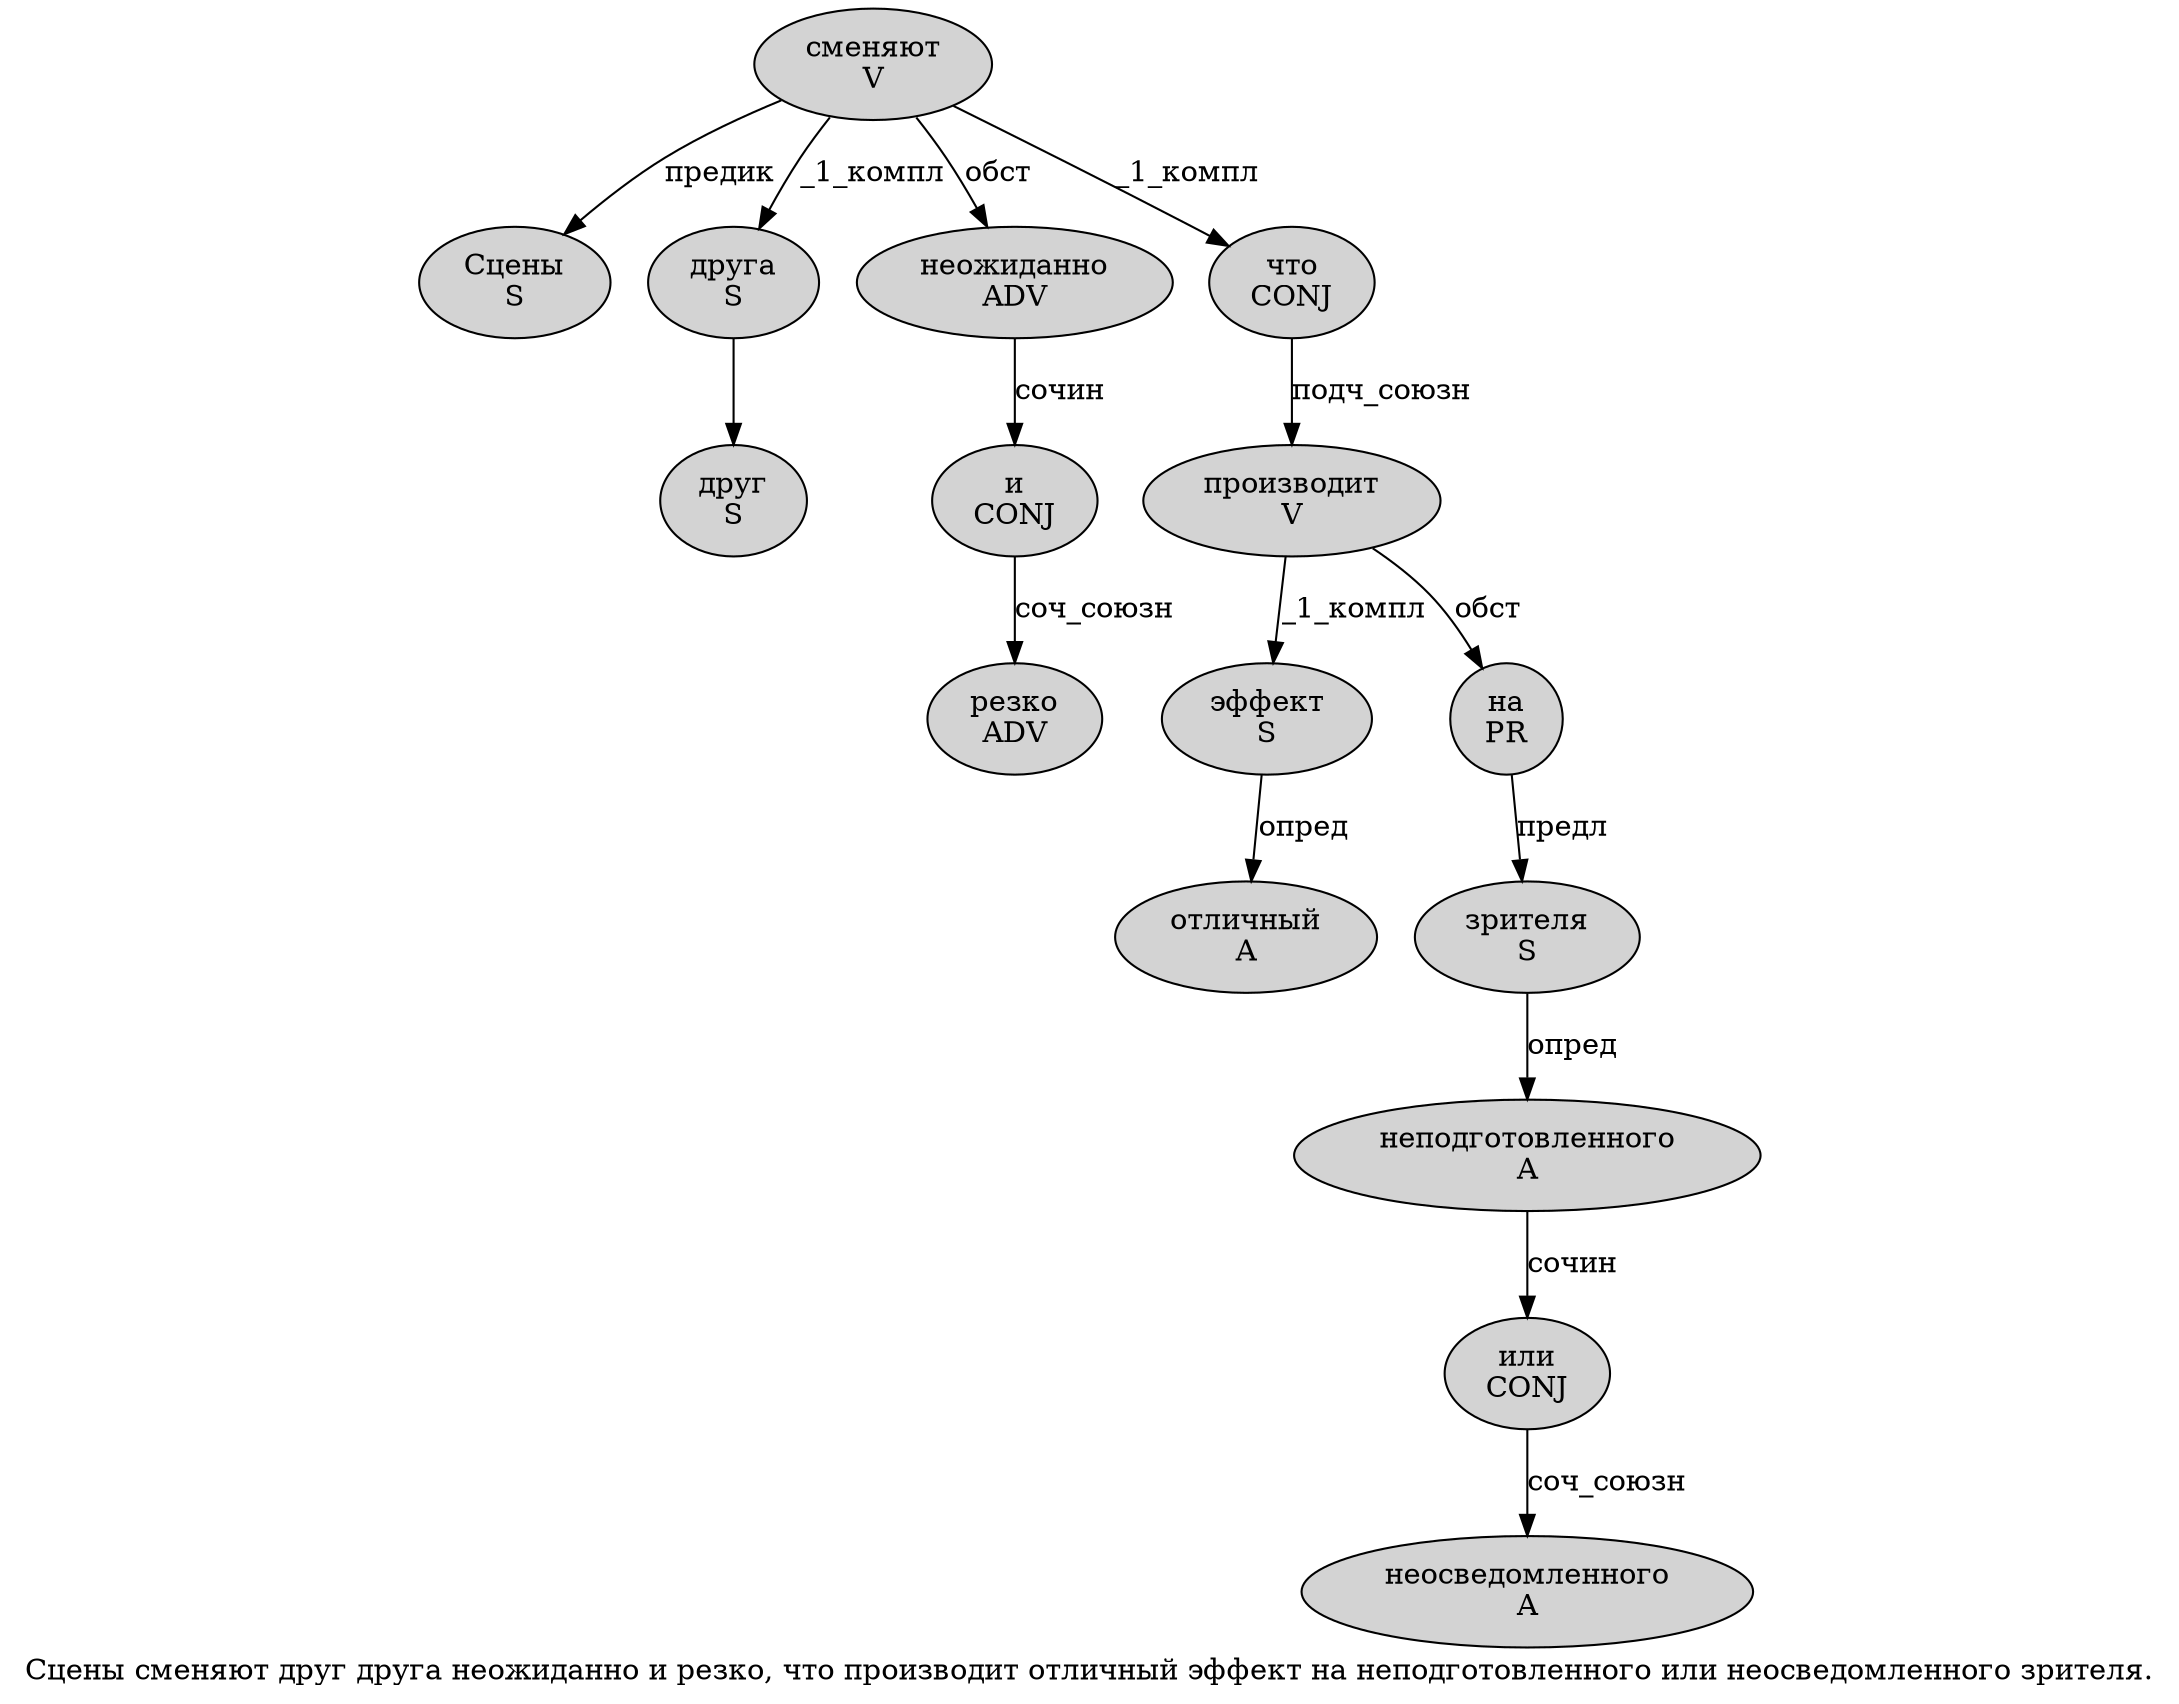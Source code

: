 digraph SENTENCE_840 {
	graph [label="Сцены сменяют друг друга неожиданно и резко, что производит отличный эффект на неподготовленного или неосведомленного зрителя."]
	node [style=filled]
		0 [label="Сцены
S" color="" fillcolor=lightgray penwidth=1 shape=ellipse]
		1 [label="сменяют
V" color="" fillcolor=lightgray penwidth=1 shape=ellipse]
		2 [label="друг
S" color="" fillcolor=lightgray penwidth=1 shape=ellipse]
		3 [label="друга
S" color="" fillcolor=lightgray penwidth=1 shape=ellipse]
		4 [label="неожиданно
ADV" color="" fillcolor=lightgray penwidth=1 shape=ellipse]
		5 [label="и
CONJ" color="" fillcolor=lightgray penwidth=1 shape=ellipse]
		6 [label="резко
ADV" color="" fillcolor=lightgray penwidth=1 shape=ellipse]
		8 [label="что
CONJ" color="" fillcolor=lightgray penwidth=1 shape=ellipse]
		9 [label="производит
V" color="" fillcolor=lightgray penwidth=1 shape=ellipse]
		10 [label="отличный
A" color="" fillcolor=lightgray penwidth=1 shape=ellipse]
		11 [label="эффект
S" color="" fillcolor=lightgray penwidth=1 shape=ellipse]
		12 [label="на
PR" color="" fillcolor=lightgray penwidth=1 shape=ellipse]
		13 [label="неподготовленного
A" color="" fillcolor=lightgray penwidth=1 shape=ellipse]
		14 [label="или
CONJ" color="" fillcolor=lightgray penwidth=1 shape=ellipse]
		15 [label="неосведомленного
A" color="" fillcolor=lightgray penwidth=1 shape=ellipse]
		16 [label="зрителя
S" color="" fillcolor=lightgray penwidth=1 shape=ellipse]
			5 -> 6 [label="соч_союзн"]
			16 -> 13 [label="опред"]
			1 -> 0 [label="предик"]
			1 -> 3 [label="_1_компл"]
			1 -> 4 [label="обст"]
			1 -> 8 [label="_1_компл"]
			8 -> 9 [label="подч_союзн"]
			9 -> 11 [label="_1_компл"]
			9 -> 12 [label="обст"]
			12 -> 16 [label="предл"]
			3 -> 2
			4 -> 5 [label="сочин"]
			14 -> 15 [label="соч_союзн"]
			11 -> 10 [label="опред"]
			13 -> 14 [label="сочин"]
}